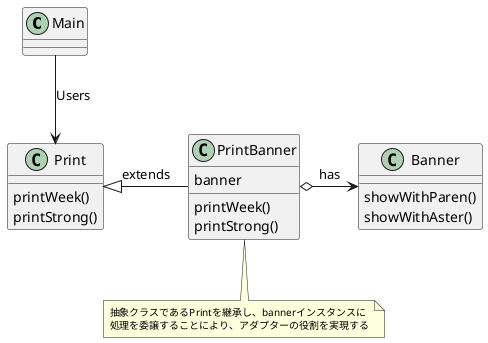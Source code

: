 @startuml

class Main {
}

class Print {
    printWeek()
    printStrong()
}

class PrintBanner {
    banner
    printWeek()
    printStrong()
}
note bottom
    <size:10>抽象クラスであるPrintを継承し、bannerインスタンスに
    <size:10>処理を委譲することにより、アダプターの役割を実現する
end note

class Banner {
    showWithParen()
    showWithAster()
}

Main -do-> Print:Users
Print <|-ri- PrintBanner:extends
PrintBanner o-ri-> Banner:has

@enduml